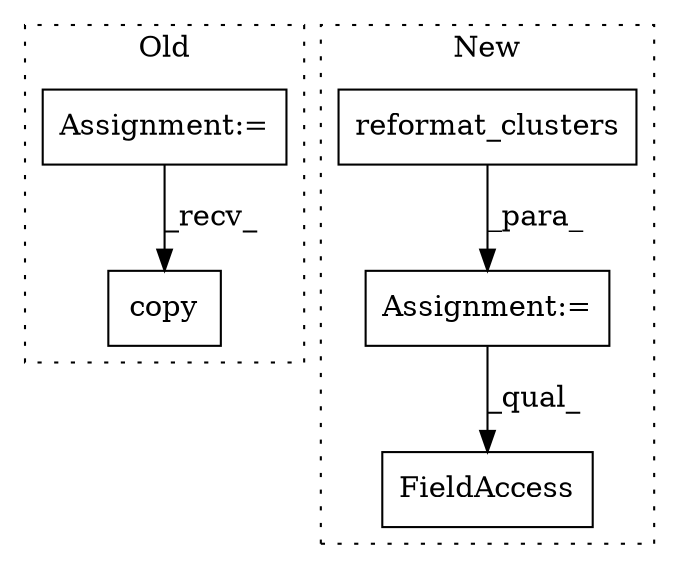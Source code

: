 digraph G {
subgraph cluster0 {
1 [label="copy" a="32" s="19252" l="6" shape="box"];
4 [label="Assignment:=" a="7" s="19176" l="1" shape="box"];
label = "Old";
style="dotted";
}
subgraph cluster1 {
2 [label="reformat_clusters" a="32" s="20517,20543" l="18,1" shape="box"];
3 [label="FieldAccess" a="22" s="20679" l="18" shape="box"];
5 [label="Assignment:=" a="7" s="20511" l="1" shape="box"];
label = "New";
style="dotted";
}
2 -> 5 [label="_para_"];
4 -> 1 [label="_recv_"];
5 -> 3 [label="_qual_"];
}